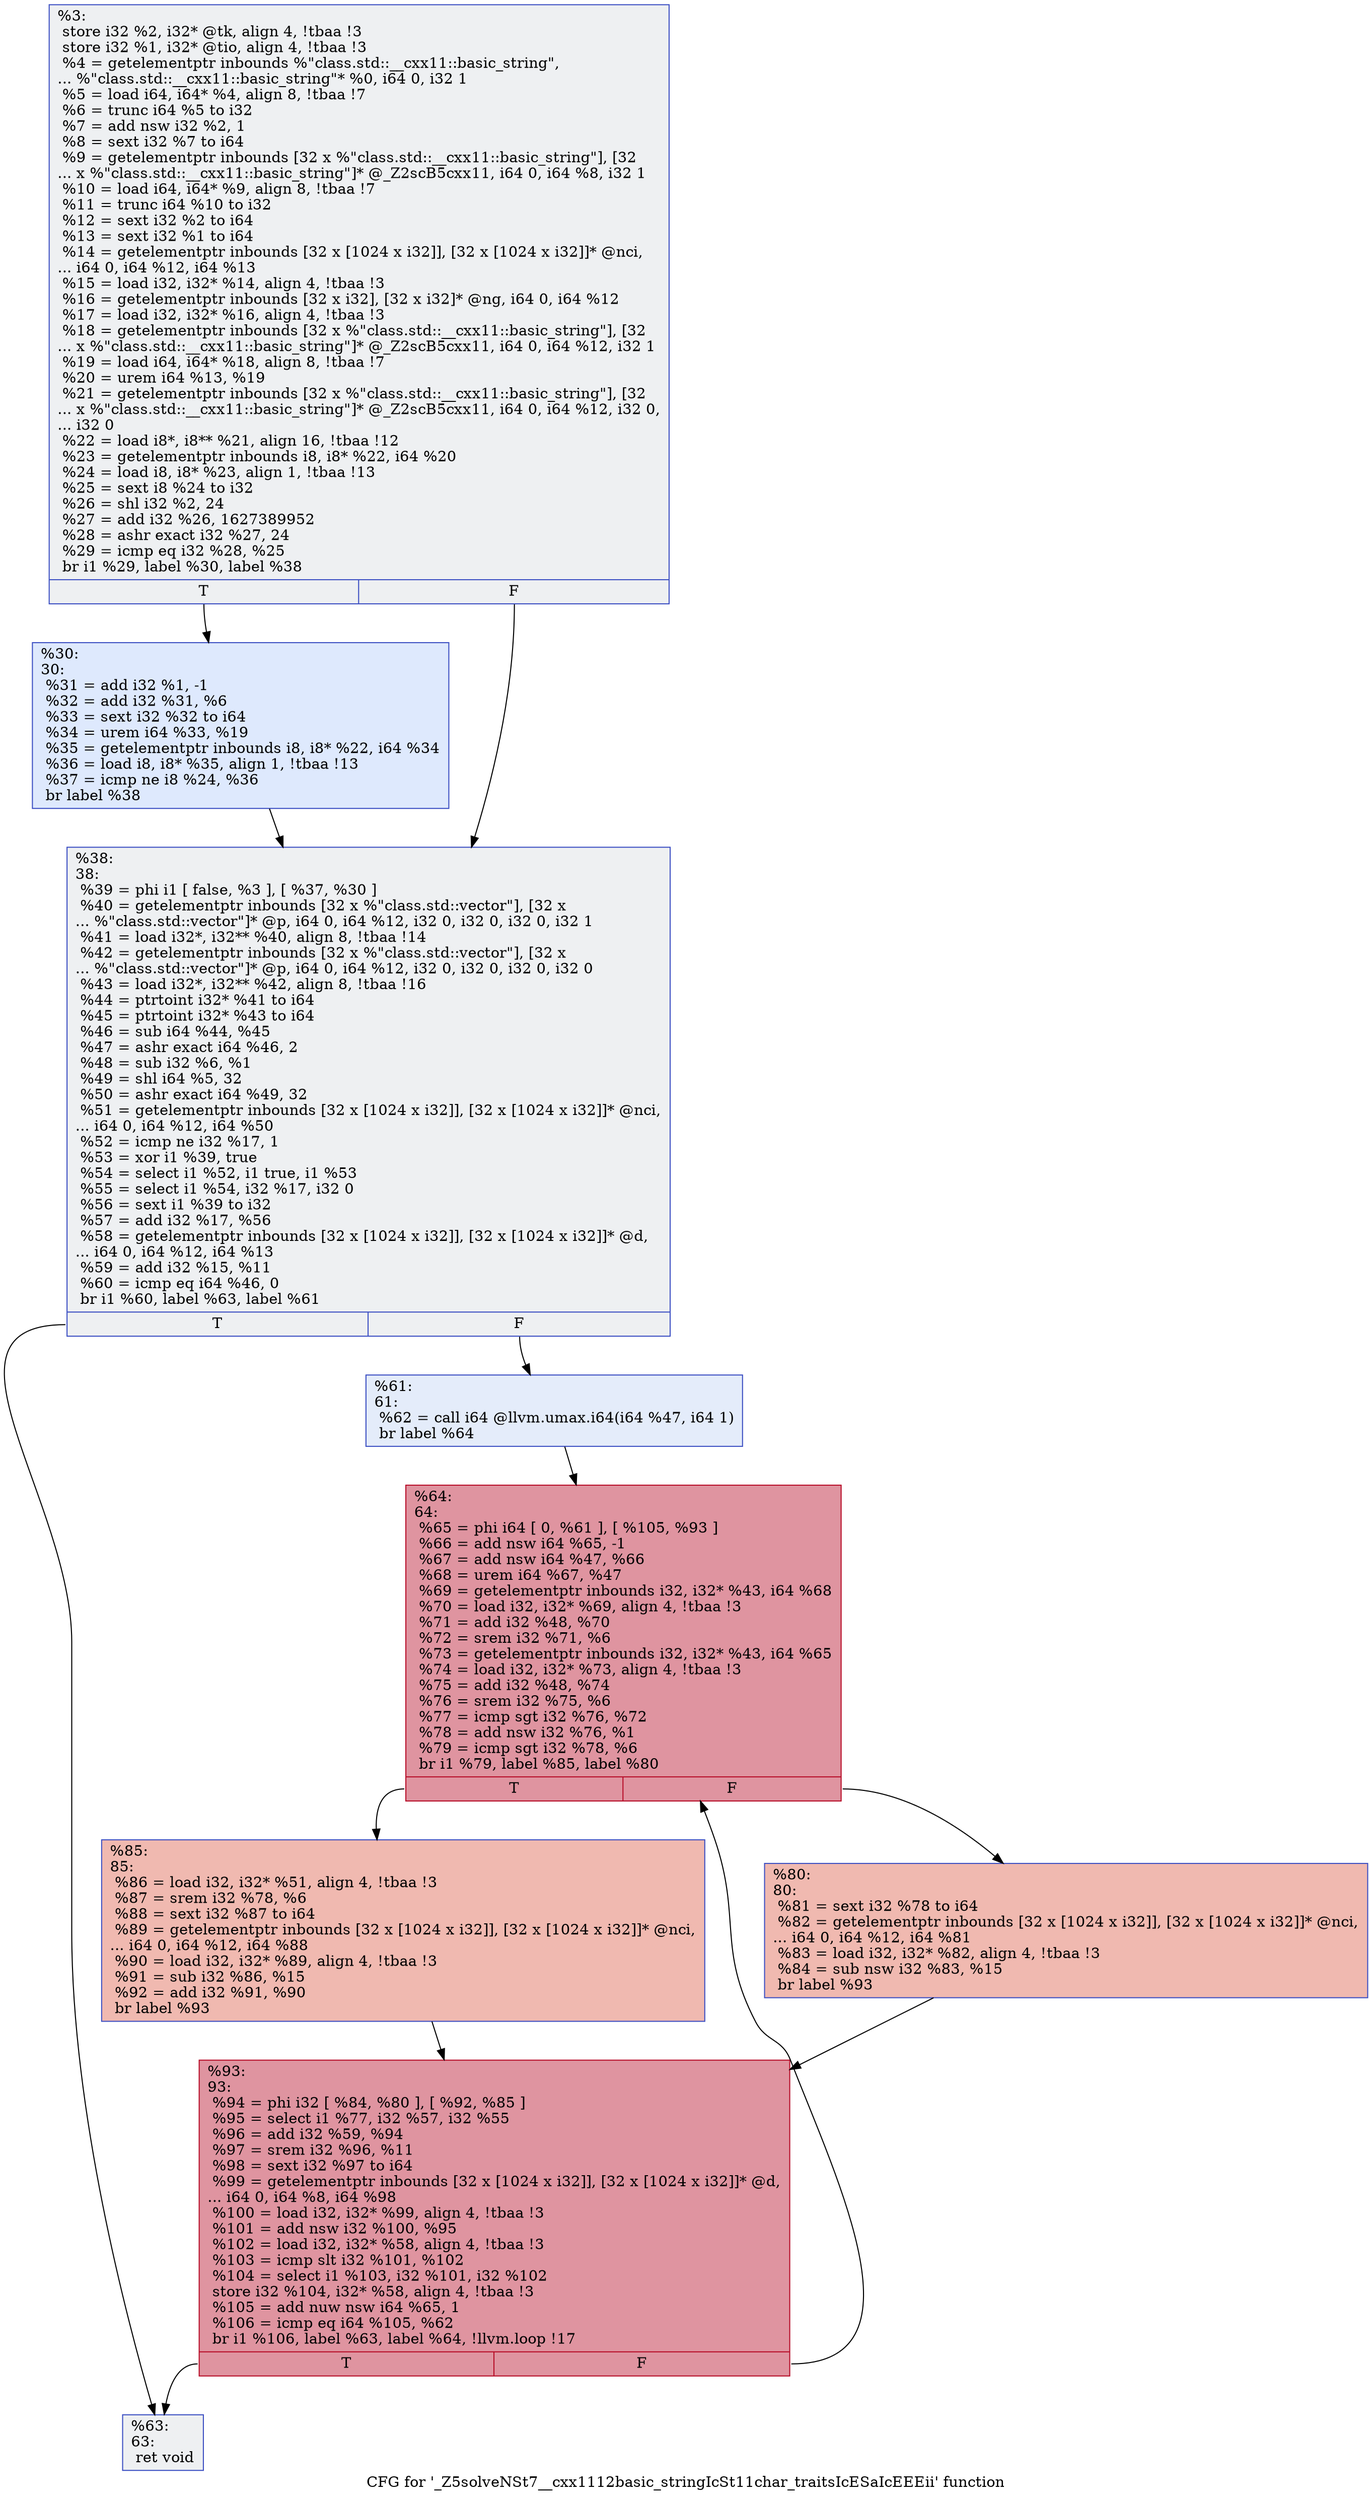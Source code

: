 digraph "CFG for '_Z5solveNSt7__cxx1112basic_stringIcSt11char_traitsIcESaIcEEEii' function" {
	label="CFG for '_Z5solveNSt7__cxx1112basic_stringIcSt11char_traitsIcESaIcEEEii' function";

	Node0x5581e7420350 [shape=record,color="#3d50c3ff", style=filled, fillcolor="#d9dce170",label="{%3:\l  store i32 %2, i32* @tk, align 4, !tbaa !3\l  store i32 %1, i32* @tio, align 4, !tbaa !3\l  %4 = getelementptr inbounds %\"class.std::__cxx11::basic_string\",\l... %\"class.std::__cxx11::basic_string\"* %0, i64 0, i32 1\l  %5 = load i64, i64* %4, align 8, !tbaa !7\l  %6 = trunc i64 %5 to i32\l  %7 = add nsw i32 %2, 1\l  %8 = sext i32 %7 to i64\l  %9 = getelementptr inbounds [32 x %\"class.std::__cxx11::basic_string\"], [32\l... x %\"class.std::__cxx11::basic_string\"]* @_Z2scB5cxx11, i64 0, i64 %8, i32 1\l  %10 = load i64, i64* %9, align 8, !tbaa !7\l  %11 = trunc i64 %10 to i32\l  %12 = sext i32 %2 to i64\l  %13 = sext i32 %1 to i64\l  %14 = getelementptr inbounds [32 x [1024 x i32]], [32 x [1024 x i32]]* @nci,\l... i64 0, i64 %12, i64 %13\l  %15 = load i32, i32* %14, align 4, !tbaa !3\l  %16 = getelementptr inbounds [32 x i32], [32 x i32]* @ng, i64 0, i64 %12\l  %17 = load i32, i32* %16, align 4, !tbaa !3\l  %18 = getelementptr inbounds [32 x %\"class.std::__cxx11::basic_string\"], [32\l... x %\"class.std::__cxx11::basic_string\"]* @_Z2scB5cxx11, i64 0, i64 %12, i32 1\l  %19 = load i64, i64* %18, align 8, !tbaa !7\l  %20 = urem i64 %13, %19\l  %21 = getelementptr inbounds [32 x %\"class.std::__cxx11::basic_string\"], [32\l... x %\"class.std::__cxx11::basic_string\"]* @_Z2scB5cxx11, i64 0, i64 %12, i32 0,\l... i32 0\l  %22 = load i8*, i8** %21, align 16, !tbaa !12\l  %23 = getelementptr inbounds i8, i8* %22, i64 %20\l  %24 = load i8, i8* %23, align 1, !tbaa !13\l  %25 = sext i8 %24 to i32\l  %26 = shl i32 %2, 24\l  %27 = add i32 %26, 1627389952\l  %28 = ashr exact i32 %27, 24\l  %29 = icmp eq i32 %28, %25\l  br i1 %29, label %30, label %38\l|{<s0>T|<s1>F}}"];
	Node0x5581e7420350:s0 -> Node0x5581e7423920;
	Node0x5581e7420350:s1 -> Node0x5581e7425240;
	Node0x5581e7423920 [shape=record,color="#3d50c3ff", style=filled, fillcolor="#b5cdfa70",label="{%30:\l30:                                               \l  %31 = add i32 %1, -1\l  %32 = add i32 %31, %6\l  %33 = sext i32 %32 to i64\l  %34 = urem i64 %33, %19\l  %35 = getelementptr inbounds i8, i8* %22, i64 %34\l  %36 = load i8, i8* %35, align 1, !tbaa !13\l  %37 = icmp ne i8 %24, %36\l  br label %38\l}"];
	Node0x5581e7423920 -> Node0x5581e7425240;
	Node0x5581e7425240 [shape=record,color="#3d50c3ff", style=filled, fillcolor="#d9dce170",label="{%38:\l38:                                               \l  %39 = phi i1 [ false, %3 ], [ %37, %30 ]\l  %40 = getelementptr inbounds [32 x %\"class.std::vector\"], [32 x\l... %\"class.std::vector\"]* @p, i64 0, i64 %12, i32 0, i32 0, i32 0, i32 1\l  %41 = load i32*, i32** %40, align 8, !tbaa !14\l  %42 = getelementptr inbounds [32 x %\"class.std::vector\"], [32 x\l... %\"class.std::vector\"]* @p, i64 0, i64 %12, i32 0, i32 0, i32 0, i32 0\l  %43 = load i32*, i32** %42, align 8, !tbaa !16\l  %44 = ptrtoint i32* %41 to i64\l  %45 = ptrtoint i32* %43 to i64\l  %46 = sub i64 %44, %45\l  %47 = ashr exact i64 %46, 2\l  %48 = sub i32 %6, %1\l  %49 = shl i64 %5, 32\l  %50 = ashr exact i64 %49, 32\l  %51 = getelementptr inbounds [32 x [1024 x i32]], [32 x [1024 x i32]]* @nci,\l... i64 0, i64 %12, i64 %50\l  %52 = icmp ne i32 %17, 1\l  %53 = xor i1 %39, true\l  %54 = select i1 %52, i1 true, i1 %53\l  %55 = select i1 %54, i32 %17, i32 0\l  %56 = sext i1 %39 to i32\l  %57 = add i32 %17, %56\l  %58 = getelementptr inbounds [32 x [1024 x i32]], [32 x [1024 x i32]]* @d,\l... i64 0, i64 %12, i64 %13\l  %59 = add i32 %15, %11\l  %60 = icmp eq i64 %46, 0\l  br i1 %60, label %63, label %61\l|{<s0>T|<s1>F}}"];
	Node0x5581e7425240:s0 -> Node0x5581e7426550;
	Node0x5581e7425240:s1 -> Node0x5581e74265e0;
	Node0x5581e74265e0 [shape=record,color="#3d50c3ff", style=filled, fillcolor="#c1d4f470",label="{%61:\l61:                                               \l  %62 = call i64 @llvm.umax.i64(i64 %47, i64 1)\l  br label %64\l}"];
	Node0x5581e74265e0 -> Node0x5581e7426970;
	Node0x5581e7426550 [shape=record,color="#3d50c3ff", style=filled, fillcolor="#d9dce170",label="{%63:\l63:                                               \l  ret void\l}"];
	Node0x5581e7426970 [shape=record,color="#b70d28ff", style=filled, fillcolor="#b70d2870",label="{%64:\l64:                                               \l  %65 = phi i64 [ 0, %61 ], [ %105, %93 ]\l  %66 = add nsw i64 %65, -1\l  %67 = add nsw i64 %47, %66\l  %68 = urem i64 %67, %47\l  %69 = getelementptr inbounds i32, i32* %43, i64 %68\l  %70 = load i32, i32* %69, align 4, !tbaa !3\l  %71 = add i32 %48, %70\l  %72 = srem i32 %71, %6\l  %73 = getelementptr inbounds i32, i32* %43, i64 %65\l  %74 = load i32, i32* %73, align 4, !tbaa !3\l  %75 = add i32 %48, %74\l  %76 = srem i32 %75, %6\l  %77 = icmp sgt i32 %76, %72\l  %78 = add nsw i32 %76, %1\l  %79 = icmp sgt i32 %78, %6\l  br i1 %79, label %85, label %80\l|{<s0>T|<s1>F}}"];
	Node0x5581e7426970:s0 -> Node0x5581e74273a0;
	Node0x5581e7426970:s1 -> Node0x5581e7427430;
	Node0x5581e7427430 [shape=record,color="#3d50c3ff", style=filled, fillcolor="#de614d70",label="{%80:\l80:                                               \l  %81 = sext i32 %78 to i64\l  %82 = getelementptr inbounds [32 x [1024 x i32]], [32 x [1024 x i32]]* @nci,\l... i64 0, i64 %12, i64 %81\l  %83 = load i32, i32* %82, align 4, !tbaa !3\l  %84 = sub nsw i32 %83, %15\l  br label %93\l}"];
	Node0x5581e7427430 -> Node0x5581e7426ab0;
	Node0x5581e74273a0 [shape=record,color="#3d50c3ff", style=filled, fillcolor="#de614d70",label="{%85:\l85:                                               \l  %86 = load i32, i32* %51, align 4, !tbaa !3\l  %87 = srem i32 %78, %6\l  %88 = sext i32 %87 to i64\l  %89 = getelementptr inbounds [32 x [1024 x i32]], [32 x [1024 x i32]]* @nci,\l... i64 0, i64 %12, i64 %88\l  %90 = load i32, i32* %89, align 4, !tbaa !3\l  %91 = sub i32 %86, %15\l  %92 = add i32 %91, %90\l  br label %93\l}"];
	Node0x5581e74273a0 -> Node0x5581e7426ab0;
	Node0x5581e7426ab0 [shape=record,color="#b70d28ff", style=filled, fillcolor="#b70d2870",label="{%93:\l93:                                               \l  %94 = phi i32 [ %84, %80 ], [ %92, %85 ]\l  %95 = select i1 %77, i32 %57, i32 %55\l  %96 = add i32 %59, %94\l  %97 = srem i32 %96, %11\l  %98 = sext i32 %97 to i64\l  %99 = getelementptr inbounds [32 x [1024 x i32]], [32 x [1024 x i32]]* @d,\l... i64 0, i64 %8, i64 %98\l  %100 = load i32, i32* %99, align 4, !tbaa !3\l  %101 = add nsw i32 %100, %95\l  %102 = load i32, i32* %58, align 4, !tbaa !3\l  %103 = icmp slt i32 %101, %102\l  %104 = select i1 %103, i32 %101, i32 %102\l  store i32 %104, i32* %58, align 4, !tbaa !3\l  %105 = add nuw nsw i64 %65, 1\l  %106 = icmp eq i64 %105, %62\l  br i1 %106, label %63, label %64, !llvm.loop !17\l|{<s0>T|<s1>F}}"];
	Node0x5581e7426ab0:s0 -> Node0x5581e7426550;
	Node0x5581e7426ab0:s1 -> Node0x5581e7426970;
}
